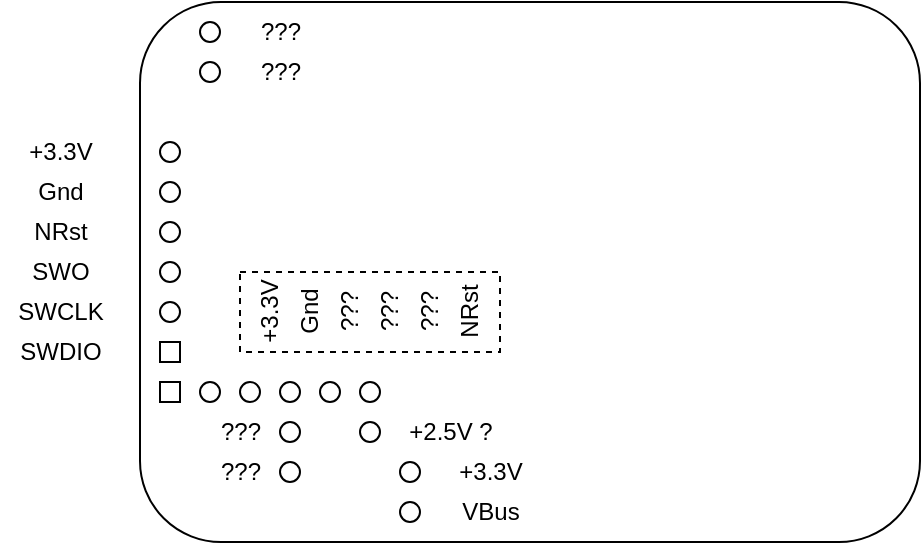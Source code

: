 <mxfile version="12.9.14"><diagram id="ujn9oLHFgD3JuCOKJ5t-" name="Page-1"><mxGraphModel dx="865" dy="443" grid="1" gridSize="10" guides="1" tooltips="1" connect="1" arrows="1" fold="1" page="1" pageScale="1" pageWidth="827" pageHeight="1169" math="0" shadow="0"><root><mxCell id="0"/><mxCell id="1" parent="0"/><mxCell id="uv2XuDrMFzfYYmxvetRY-1" value="" style="rounded=1;whiteSpace=wrap;html=1;fillColor=none;" vertex="1" parent="1"><mxGeometry x="170" y="130" width="390" height="270" as="geometry"/></mxCell><mxCell id="uv2XuDrMFzfYYmxvetRY-2" value="" style="ellipse;whiteSpace=wrap;html=1;aspect=fixed;" vertex="1" parent="1"><mxGeometry x="200" y="140" width="10" height="10" as="geometry"/></mxCell><mxCell id="uv2XuDrMFzfYYmxvetRY-4" value="" style="ellipse;whiteSpace=wrap;html=1;aspect=fixed;" vertex="1" parent="1"><mxGeometry x="200" y="160" width="10" height="10" as="geometry"/></mxCell><mxCell id="uv2XuDrMFzfYYmxvetRY-6" value="" style="ellipse;whiteSpace=wrap;html=1;aspect=fixed;" vertex="1" parent="1"><mxGeometry x="180" y="200" width="10" height="10" as="geometry"/></mxCell><mxCell id="uv2XuDrMFzfYYmxvetRY-7" value="+3.3V" style="text;html=1;align=center;verticalAlign=middle;resizable=0;points=[];autosize=1;" vertex="1" parent="1"><mxGeometry x="105" y="195" width="50" height="20" as="geometry"/></mxCell><mxCell id="uv2XuDrMFzfYYmxvetRY-8" value="" style="ellipse;whiteSpace=wrap;html=1;aspect=fixed;" vertex="1" parent="1"><mxGeometry x="180" y="220" width="10" height="10" as="geometry"/></mxCell><mxCell id="uv2XuDrMFzfYYmxvetRY-9" value="Gnd" style="text;html=1;align=center;verticalAlign=middle;resizable=0;points=[];autosize=1;" vertex="1" parent="1"><mxGeometry x="110" y="215" width="40" height="20" as="geometry"/></mxCell><mxCell id="uv2XuDrMFzfYYmxvetRY-14" value="" style="ellipse;whiteSpace=wrap;html=1;aspect=fixed;" vertex="1" parent="1"><mxGeometry x="180" y="240" width="10" height="10" as="geometry"/></mxCell><mxCell id="uv2XuDrMFzfYYmxvetRY-15" value="NRst" style="text;html=1;align=center;verticalAlign=middle;resizable=0;points=[];autosize=1;" vertex="1" parent="1"><mxGeometry x="110" y="235" width="40" height="20" as="geometry"/></mxCell><mxCell id="uv2XuDrMFzfYYmxvetRY-16" value="" style="ellipse;whiteSpace=wrap;html=1;aspect=fixed;" vertex="1" parent="1"><mxGeometry x="180" y="260" width="10" height="10" as="geometry"/></mxCell><mxCell id="uv2XuDrMFzfYYmxvetRY-17" value="SWO" style="text;html=1;align=center;verticalAlign=middle;resizable=0;points=[];autosize=1;" vertex="1" parent="1"><mxGeometry x="110" y="255" width="40" height="20" as="geometry"/></mxCell><mxCell id="uv2XuDrMFzfYYmxvetRY-18" value="" style="ellipse;whiteSpace=wrap;html=1;aspect=fixed;" vertex="1" parent="1"><mxGeometry x="180" y="280" width="10" height="10" as="geometry"/></mxCell><mxCell id="uv2XuDrMFzfYYmxvetRY-19" value="SWCLK" style="text;html=1;align=center;verticalAlign=middle;resizable=0;points=[];autosize=1;" vertex="1" parent="1"><mxGeometry x="100" y="275" width="60" height="20" as="geometry"/></mxCell><mxCell id="uv2XuDrMFzfYYmxvetRY-21" value="SWDIO" style="text;html=1;align=center;verticalAlign=middle;resizable=0;points=[];autosize=1;" vertex="1" parent="1"><mxGeometry x="100" y="295" width="60" height="20" as="geometry"/></mxCell><mxCell id="uv2XuDrMFzfYYmxvetRY-34" value="" style="whiteSpace=wrap;html=1;aspect=fixed;" vertex="1" parent="1"><mxGeometry x="180" y="300" width="10" height="10" as="geometry"/></mxCell><mxCell id="uv2XuDrMFzfYYmxvetRY-35" value="" style="whiteSpace=wrap;html=1;aspect=fixed;" vertex="1" parent="1"><mxGeometry x="180" y="320" width="10" height="10" as="geometry"/></mxCell><mxCell id="uv2XuDrMFzfYYmxvetRY-36" value="" style="ellipse;whiteSpace=wrap;html=1;aspect=fixed;" vertex="1" parent="1"><mxGeometry x="200" y="320" width="10" height="10" as="geometry"/></mxCell><mxCell id="uv2XuDrMFzfYYmxvetRY-37" value="" style="ellipse;whiteSpace=wrap;html=1;aspect=fixed;" vertex="1" parent="1"><mxGeometry x="220" y="320" width="10" height="10" as="geometry"/></mxCell><mxCell id="uv2XuDrMFzfYYmxvetRY-38" value="" style="ellipse;whiteSpace=wrap;html=1;aspect=fixed;" vertex="1" parent="1"><mxGeometry x="240" y="320" width="10" height="10" as="geometry"/></mxCell><mxCell id="uv2XuDrMFzfYYmxvetRY-39" value="" style="ellipse;whiteSpace=wrap;html=1;aspect=fixed;" vertex="1" parent="1"><mxGeometry x="260" y="320" width="10" height="10" as="geometry"/></mxCell><mxCell id="uv2XuDrMFzfYYmxvetRY-40" value="" style="ellipse;whiteSpace=wrap;html=1;aspect=fixed;" vertex="1" parent="1"><mxGeometry x="280" y="320" width="10" height="10" as="geometry"/></mxCell><mxCell id="uv2XuDrMFzfYYmxvetRY-41" value="" style="ellipse;whiteSpace=wrap;html=1;aspect=fixed;" vertex="1" parent="1"><mxGeometry x="280" y="340" width="10" height="10" as="geometry"/></mxCell><mxCell id="uv2XuDrMFzfYYmxvetRY-42" value="" style="ellipse;whiteSpace=wrap;html=1;aspect=fixed;" vertex="1" parent="1"><mxGeometry x="240" y="340" width="10" height="10" as="geometry"/></mxCell><mxCell id="uv2XuDrMFzfYYmxvetRY-43" value="" style="ellipse;whiteSpace=wrap;html=1;aspect=fixed;" vertex="1" parent="1"><mxGeometry x="240" y="360" width="10" height="10" as="geometry"/></mxCell><mxCell id="uv2XuDrMFzfYYmxvetRY-44" value="" style="ellipse;whiteSpace=wrap;html=1;aspect=fixed;" vertex="1" parent="1"><mxGeometry x="300" y="360" width="10" height="10" as="geometry"/></mxCell><mxCell id="uv2XuDrMFzfYYmxvetRY-45" value="" style="ellipse;whiteSpace=wrap;html=1;aspect=fixed;" vertex="1" parent="1"><mxGeometry x="300" y="380" width="10" height="10" as="geometry"/></mxCell><mxCell id="uv2XuDrMFzfYYmxvetRY-54" value="+3.3V" style="text;html=1;align=center;verticalAlign=middle;resizable=0;points=[];autosize=1;" vertex="1" parent="1"><mxGeometry x="320" y="355" width="50" height="20" as="geometry"/></mxCell><mxCell id="uv2XuDrMFzfYYmxvetRY-55" value="VBus" style="text;html=1;align=center;verticalAlign=middle;resizable=0;points=[];autosize=1;" vertex="1" parent="1"><mxGeometry x="325" y="375" width="40" height="20" as="geometry"/></mxCell><mxCell id="uv2XuDrMFzfYYmxvetRY-56" value="+2.5V ?" style="text;html=1;align=center;verticalAlign=middle;resizable=0;points=[];autosize=1;" vertex="1" parent="1"><mxGeometry x="295" y="335" width="60" height="20" as="geometry"/></mxCell><mxCell id="uv2XuDrMFzfYYmxvetRY-57" value="???" style="text;html=1;align=center;verticalAlign=middle;resizable=0;points=[];autosize=1;" vertex="1" parent="1"><mxGeometry x="200" y="355" width="40" height="20" as="geometry"/></mxCell><mxCell id="uv2XuDrMFzfYYmxvetRY-58" value="???" style="text;html=1;align=center;verticalAlign=middle;resizable=0;points=[];autosize=1;" vertex="1" parent="1"><mxGeometry x="200" y="335" width="40" height="20" as="geometry"/></mxCell><mxCell id="uv2XuDrMFzfYYmxvetRY-59" value="???" style="text;html=1;align=center;verticalAlign=middle;resizable=0;points=[];autosize=1;" vertex="1" parent="1"><mxGeometry x="220" y="135" width="40" height="20" as="geometry"/></mxCell><mxCell id="uv2XuDrMFzfYYmxvetRY-60" value="???" style="text;html=1;align=center;verticalAlign=middle;resizable=0;points=[];autosize=1;" vertex="1" parent="1"><mxGeometry x="220" y="155" width="40" height="20" as="geometry"/></mxCell><mxCell id="uv2XuDrMFzfYYmxvetRY-61" value="" style="group" vertex="1" connectable="0" parent="1"><mxGeometry x="220" y="260" width="130" height="50" as="geometry"/></mxCell><mxCell id="uv2XuDrMFzfYYmxvetRY-52" value="" style="rounded=0;whiteSpace=wrap;html=1;dashed=1;fillColor=none;" vertex="1" parent="uv2XuDrMFzfYYmxvetRY-61"><mxGeometry y="5" width="130" height="40" as="geometry"/></mxCell><mxCell id="uv2XuDrMFzfYYmxvetRY-46" value="+3.3V" style="text;html=1;align=center;verticalAlign=middle;resizable=0;points=[];autosize=1;rotation=-90;fillColor=none;" vertex="1" parent="uv2XuDrMFzfYYmxvetRY-61"><mxGeometry x="-10" y="15" width="50" height="20" as="geometry"/></mxCell><mxCell id="uv2XuDrMFzfYYmxvetRY-47" value="Gnd" style="text;html=1;align=center;verticalAlign=middle;resizable=0;points=[];autosize=1;rotation=-90;fillColor=none;" vertex="1" parent="uv2XuDrMFzfYYmxvetRY-61"><mxGeometry x="15" y="15" width="40" height="20" as="geometry"/></mxCell><mxCell id="uv2XuDrMFzfYYmxvetRY-48" value="???" style="text;html=1;align=center;verticalAlign=middle;resizable=0;points=[];autosize=1;rotation=-90;fillColor=none;" vertex="1" parent="uv2XuDrMFzfYYmxvetRY-61"><mxGeometry x="35" y="15" width="40" height="20" as="geometry"/></mxCell><mxCell id="uv2XuDrMFzfYYmxvetRY-49" value="???" style="text;html=1;align=center;verticalAlign=middle;resizable=0;points=[];autosize=1;rotation=-90;fillColor=none;" vertex="1" parent="uv2XuDrMFzfYYmxvetRY-61"><mxGeometry x="55" y="15" width="40" height="20" as="geometry"/></mxCell><mxCell id="uv2XuDrMFzfYYmxvetRY-50" value="???" style="text;html=1;align=center;verticalAlign=middle;resizable=0;points=[];autosize=1;rotation=-90;fillColor=none;" vertex="1" parent="uv2XuDrMFzfYYmxvetRY-61"><mxGeometry x="75" y="15" width="40" height="20" as="geometry"/></mxCell><mxCell id="uv2XuDrMFzfYYmxvetRY-51" value="NRst" style="text;html=1;align=center;verticalAlign=middle;resizable=0;points=[];autosize=1;rotation=-90;fillColor=none;" vertex="1" parent="uv2XuDrMFzfYYmxvetRY-61"><mxGeometry x="95" y="15" width="40" height="20" as="geometry"/></mxCell></root></mxGraphModel></diagram></mxfile>